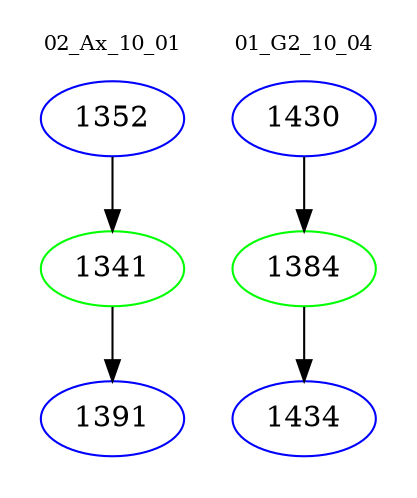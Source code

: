 digraph{
subgraph cluster_0 {
color = white
label = "02_Ax_10_01";
fontsize=10;
T0_1352 [label="1352", color="blue"]
T0_1352 -> T0_1341 [color="black"]
T0_1341 [label="1341", color="green"]
T0_1341 -> T0_1391 [color="black"]
T0_1391 [label="1391", color="blue"]
}
subgraph cluster_1 {
color = white
label = "01_G2_10_04";
fontsize=10;
T1_1430 [label="1430", color="blue"]
T1_1430 -> T1_1384 [color="black"]
T1_1384 [label="1384", color="green"]
T1_1384 -> T1_1434 [color="black"]
T1_1434 [label="1434", color="blue"]
}
}
